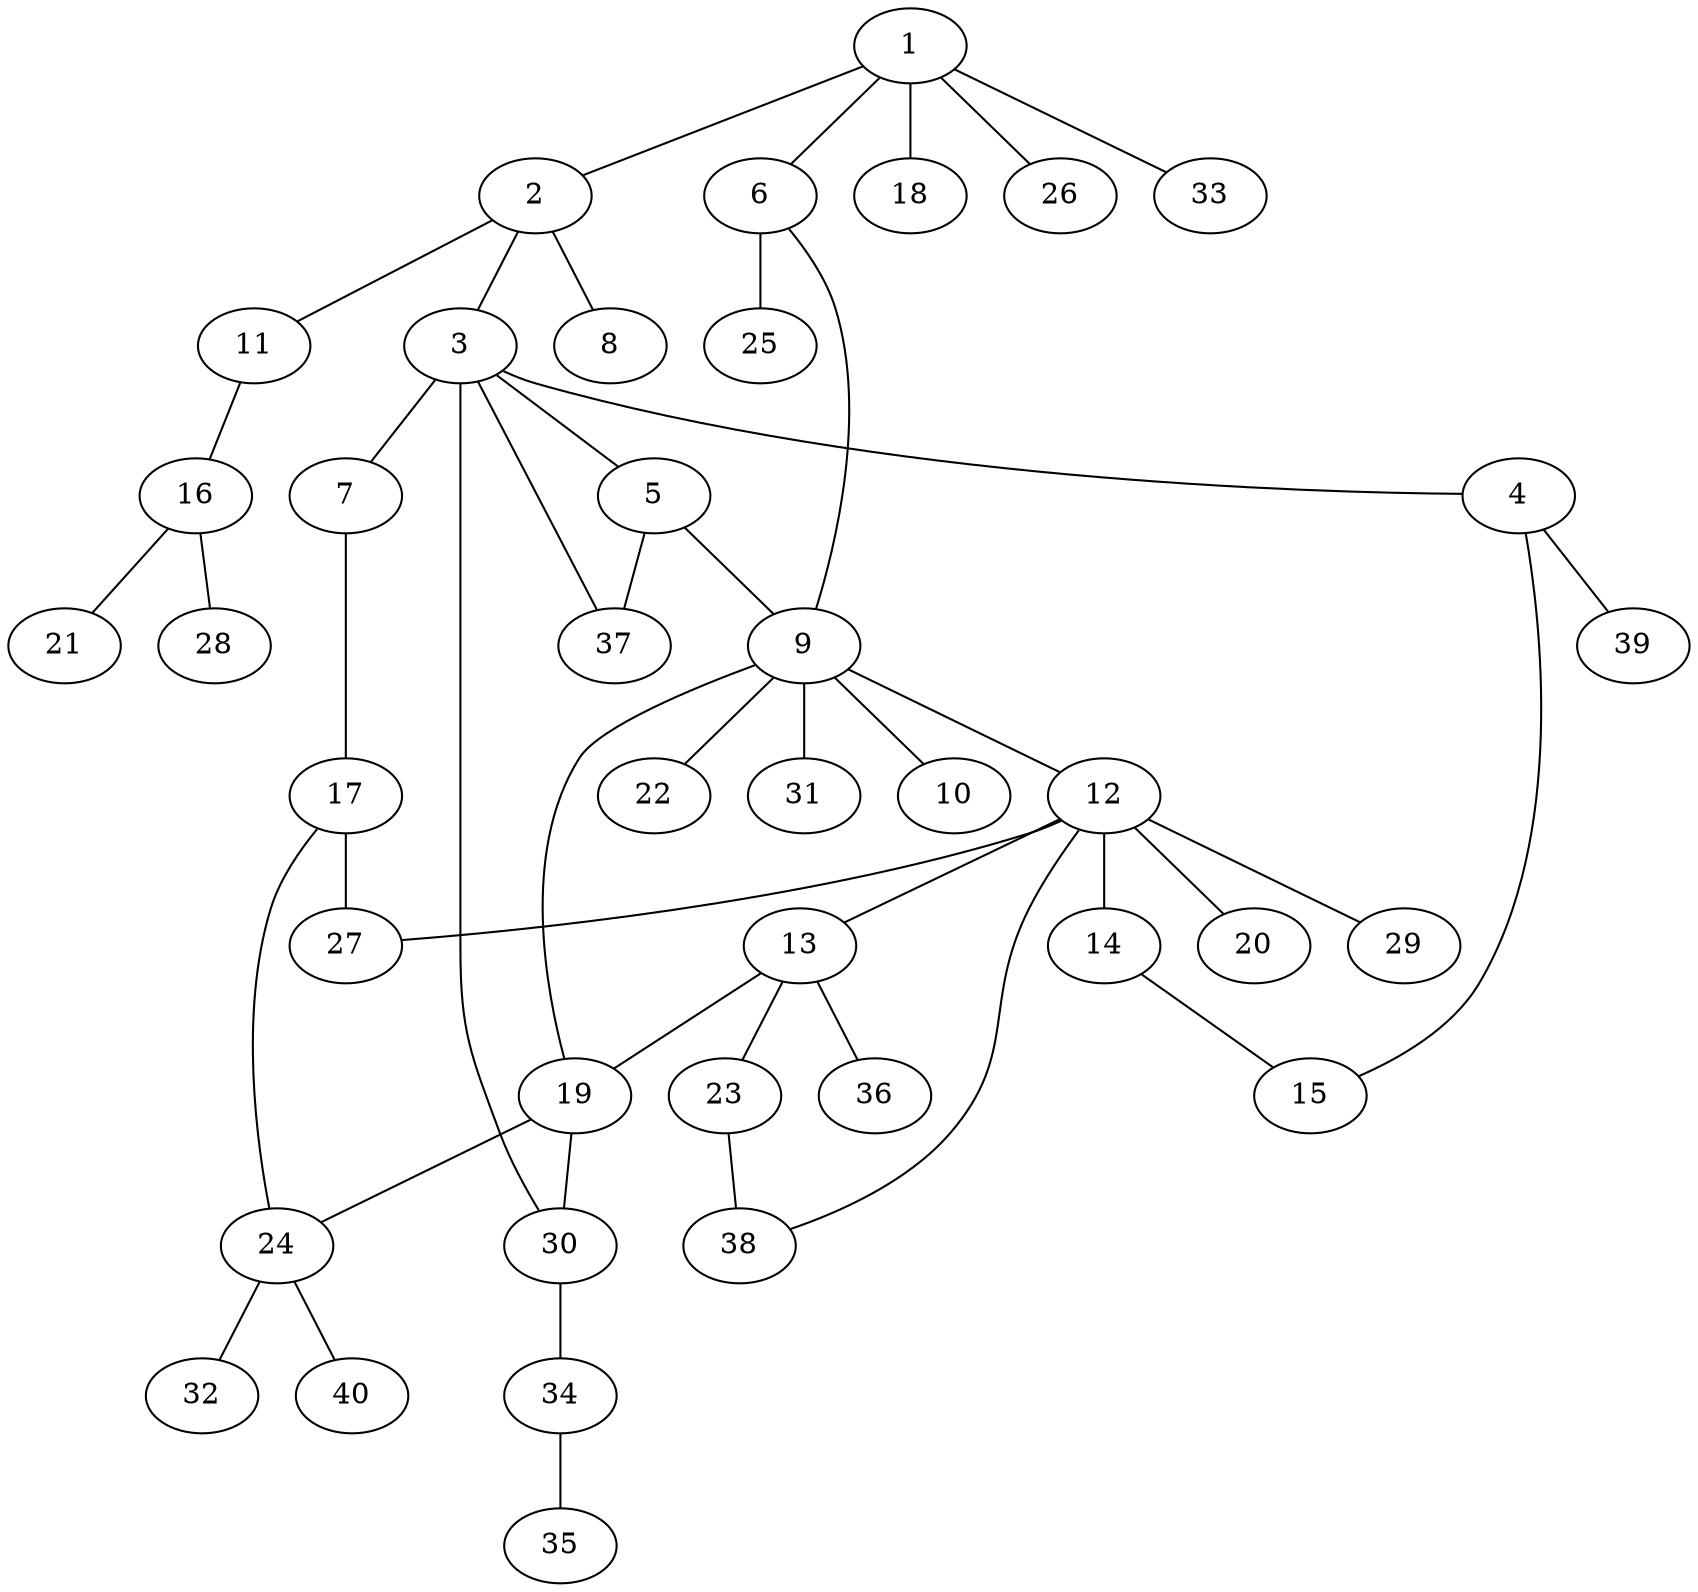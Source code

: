 graph graphname {1--2
1--6
1--18
1--26
1--33
2--3
2--8
2--11
3--4
3--5
3--7
3--30
3--37
4--15
4--39
5--9
5--37
6--9
6--25
7--17
9--10
9--12
9--19
9--22
9--31
11--16
12--13
12--14
12--20
12--27
12--29
12--38
13--19
13--23
13--36
14--15
16--21
16--28
17--24
17--27
19--24
19--30
23--38
24--32
24--40
30--34
34--35
}